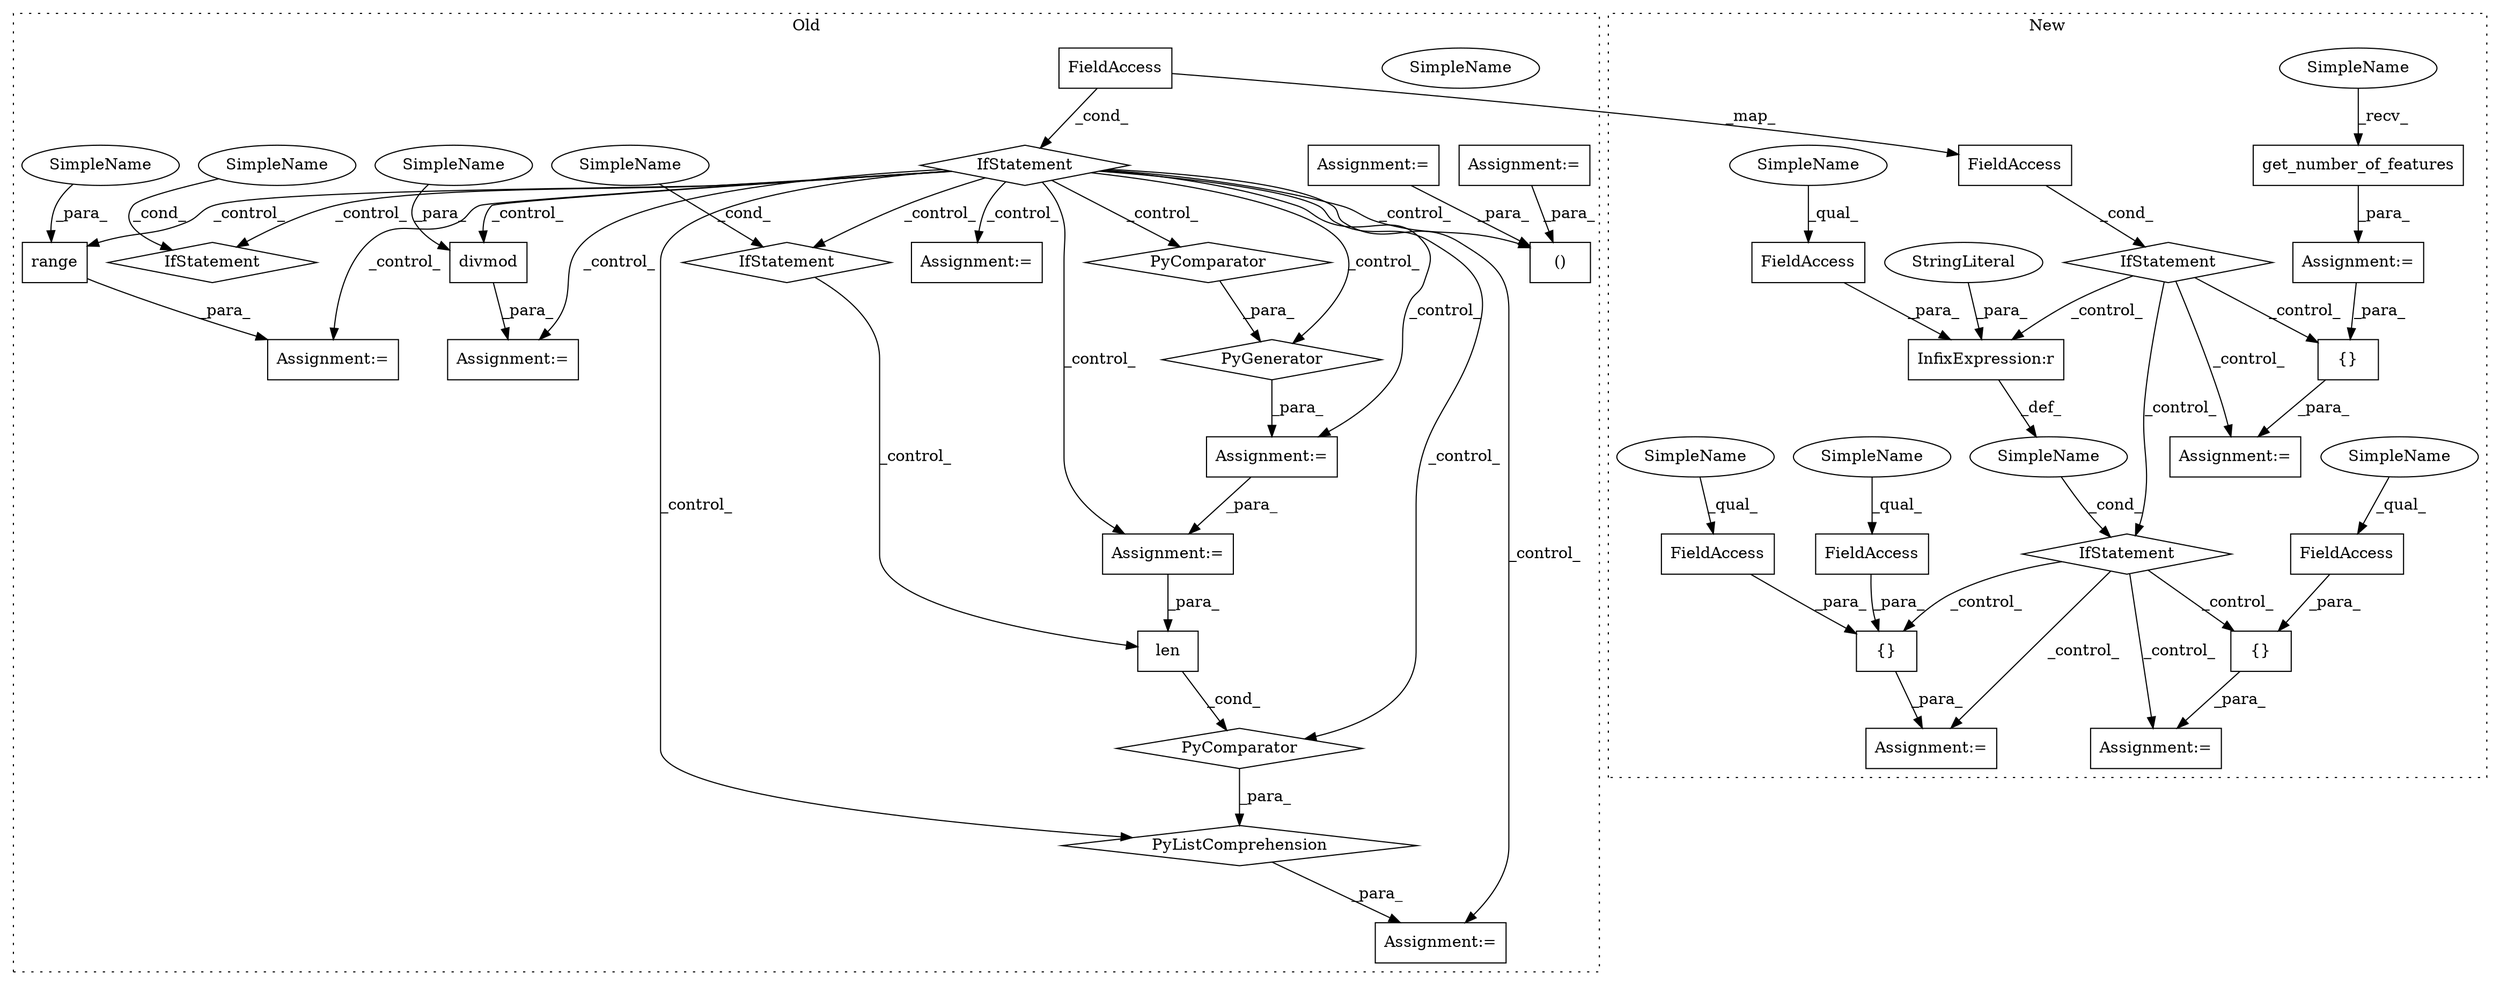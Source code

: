 digraph G {
subgraph cluster0 {
1 [label="PyComparator" a="113" s="1142" l="22" shape="diamond"];
4 [label="len" a="32" s="1059,1066" l="4,1" shape="box"];
5 [label="SimpleName" a="42" s="1159" l="5" shape="ellipse"];
6 [label="IfStatement" a="25" s="1142" l="22" shape="diamond"];
7 [label="PyListComprehension" a="109" s="1059" l="113" shape="diamond"];
8 [label="Assignment:=" a="7" s="1142" l="22" shape="box"];
9 [label="Assignment:=" a="7" s="1045" l="14" shape="box"];
12 [label="PyComparator" a="113" s="994" l="29" shape="diamond"];
20 [label="IfStatement" a="25" s="731,748" l="4,2" shape="diamond"];
21 [label="()" a="106" s="794" l="15" shape="box"];
22 [label="divmod" a="32" s="811,834" l="7,1" shape="box"];
23 [label="IfStatement" a="25" s="994" l="29" shape="diamond"];
25 [label="range" a="32" s="1001,1013" l="6,1" shape="box"];
28 [label="PyGenerator" a="107" s="859" l="170" shape="diamond"];
29 [label="Assignment:=" a="7" s="847" l="12" shape="box"];
31 [label="Assignment:=" a="7" s="1200" l="1" shape="box"];
32 [label="Assignment:=" a="7" s="421" l="1" shape="box"];
33 [label="Assignment:=" a="7" s="994" l="29" shape="box"];
34 [label="Assignment:=" a="7" s="809" l="2" shape="box"];
35 [label="Assignment:=" a="7" s="410" l="1" shape="box"];
38 [label="FieldAccess" a="22" s="735" l="13" shape="box"];
40 [label="SimpleName" a="42" s="1018" l="5" shape="ellipse"];
41 [label="SimpleName" a="42" s="1159" l="5" shape="ellipse"];
47 [label="SimpleName" a="42" s="828" l="6" shape="ellipse"];
48 [label="SimpleName" a="42" s="1007" l="6" shape="ellipse"];
label = "Old";
style="dotted";
}
subgraph cluster1 {
2 [label="get_number_of_features" a="32" s="693" l="24" shape="box"];
3 [label="{}" a="4" s="771,782" l="1,1" shape="box"];
10 [label="Assignment:=" a="7" s="761" l="1" shape="box"];
11 [label="Assignment:=" a="7" s="687" l="1" shape="box"];
13 [label="FieldAccess" a="22" s="933" l="16" shape="box"];
14 [label="{}" a="4" s="932,966" l="1,1" shape="box"];
15 [label="InfixExpression:r" a="27" s="821" l="4" shape="box"];
16 [label="{}" a="4" s="871,888" l="1,1" shape="box"];
17 [label="FieldAccess" a="22" s="805" l="16" shape="box"];
18 [label="FieldAccess" a="22" s="872" l="16" shape="box"];
19 [label="FieldAccess" a="22" s="950" l="16" shape="box"];
24 [label="IfStatement" a="25" s="801,840" l="4,2" shape="diamond"];
26 [label="SimpleName" a="42" s="" l="" shape="ellipse"];
27 [label="IfStatement" a="25" s="723,740" l="4,2" shape="diamond"];
30 [label="Assignment:=" a="7" s="922" l="1" shape="box"];
36 [label="Assignment:=" a="7" s="861" l="1" shape="box"];
37 [label="StringLiteral" a="45" s="825" l="15" shape="ellipse"];
39 [label="FieldAccess" a="22" s="727" l="13" shape="box"];
42 [label="SimpleName" a="42" s="805" l="4" shape="ellipse"];
43 [label="SimpleName" a="42" s="950" l="4" shape="ellipse"];
44 [label="SimpleName" a="42" s="872" l="4" shape="ellipse"];
45 [label="SimpleName" a="42" s="933" l="4" shape="ellipse"];
46 [label="SimpleName" a="42" s="688" l="4" shape="ellipse"];
label = "New";
style="dotted";
}
1 -> 7 [label="_para_"];
2 -> 11 [label="_para_"];
3 -> 10 [label="_para_"];
4 -> 1 [label="_cond_"];
6 -> 4 [label="_control_"];
7 -> 9 [label="_para_"];
8 -> 4 [label="_para_"];
11 -> 3 [label="_para_"];
12 -> 28 [label="_para_"];
13 -> 14 [label="_para_"];
14 -> 30 [label="_para_"];
15 -> 26 [label="_def_"];
16 -> 36 [label="_para_"];
17 -> 15 [label="_para_"];
18 -> 16 [label="_para_"];
19 -> 14 [label="_para_"];
20 -> 7 [label="_control_"];
20 -> 22 [label="_control_"];
20 -> 1 [label="_control_"];
20 -> 31 [label="_control_"];
20 -> 23 [label="_control_"];
20 -> 8 [label="_control_"];
20 -> 21 [label="_control_"];
20 -> 12 [label="_control_"];
20 -> 6 [label="_control_"];
20 -> 29 [label="_control_"];
20 -> 33 [label="_control_"];
20 -> 25 [label="_control_"];
20 -> 9 [label="_control_"];
20 -> 28 [label="_control_"];
20 -> 34 [label="_control_"];
22 -> 34 [label="_para_"];
24 -> 16 [label="_control_"];
24 -> 14 [label="_control_"];
24 -> 36 [label="_control_"];
24 -> 30 [label="_control_"];
25 -> 33 [label="_para_"];
26 -> 24 [label="_cond_"];
27 -> 15 [label="_control_"];
27 -> 3 [label="_control_"];
27 -> 24 [label="_control_"];
27 -> 10 [label="_control_"];
28 -> 29 [label="_para_"];
29 -> 8 [label="_para_"];
32 -> 21 [label="_para_"];
35 -> 21 [label="_para_"];
37 -> 15 [label="_para_"];
38 -> 39 [label="_map_"];
38 -> 20 [label="_cond_"];
39 -> 27 [label="_cond_"];
40 -> 23 [label="_cond_"];
41 -> 6 [label="_cond_"];
42 -> 17 [label="_qual_"];
43 -> 19 [label="_qual_"];
44 -> 18 [label="_qual_"];
45 -> 13 [label="_qual_"];
46 -> 2 [label="_recv_"];
47 -> 22 [label="_para_"];
48 -> 25 [label="_para_"];
}